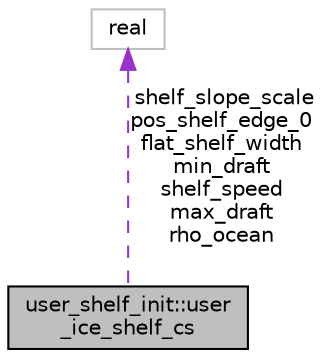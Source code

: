 digraph "user_shelf_init::user_ice_shelf_cs"
{
 // INTERACTIVE_SVG=YES
  edge [fontname="Helvetica",fontsize="10",labelfontname="Helvetica",labelfontsize="10"];
  node [fontname="Helvetica",fontsize="10",shape=record];
  Node1 [label="user_shelf_init::user\l_ice_shelf_cs",height=0.2,width=0.4,color="black", fillcolor="grey75", style="filled", fontcolor="black"];
  Node2 -> Node1 [dir="back",color="darkorchid3",fontsize="10",style="dashed",label=" shelf_slope_scale\npos_shelf_edge_0\nflat_shelf_width\nmin_draft\nshelf_speed\nmax_draft\nrho_ocean" ,fontname="Helvetica"];
  Node2 [label="real",height=0.2,width=0.4,color="grey75", fillcolor="white", style="filled"];
}
